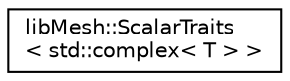 digraph "Graphical Class Hierarchy"
{
  edge [fontname="Helvetica",fontsize="10",labelfontname="Helvetica",labelfontsize="10"];
  node [fontname="Helvetica",fontsize="10",shape=record];
  rankdir="LR";
  Node1 [label="libMesh::ScalarTraits\l\< std::complex\< T \> \>",height=0.2,width=0.4,color="black", fillcolor="white", style="filled",URL="$structlibMesh_1_1ScalarTraits_3_01std_1_1complex_3_01T_01_4_01_4.html"];
}
